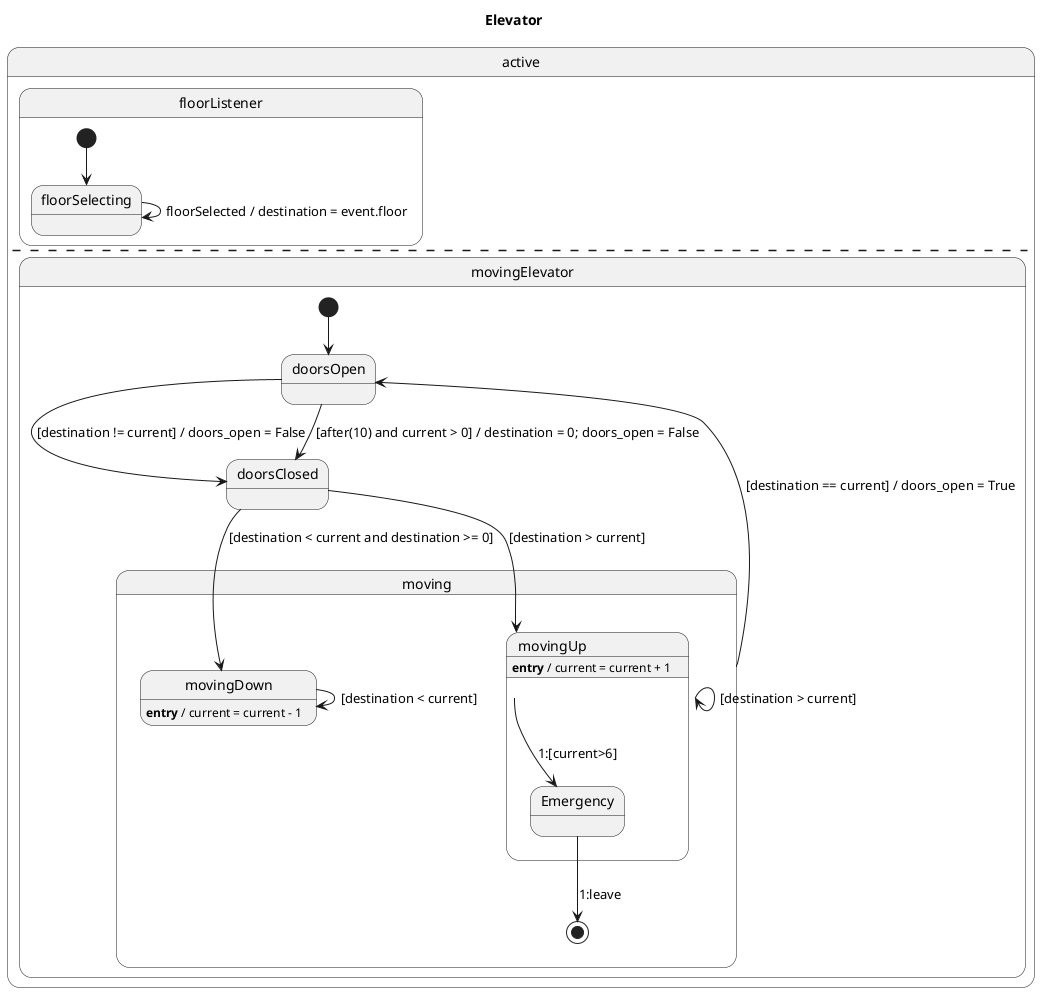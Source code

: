 @startuml
title Elevator
state "active" as active {
  state "floorListener" as floorListener {
    [*] --> floorSelecting
    state "floorSelecting" as floorSelecting {
      floorSelecting --> floorSelecting : floorSelected / destination = event.floor
    }
  }
  --
  state "movingElevator" as movingElevator {
    [*] --> doorsOpen
    state "moving" as moving {
      moving --> doorsOpen : [destination == current] / doors_open = True
      state "movingDown" as movingDown {
        movingDown : **entry** / current = current - 1
        movingDown --> movingDown : [destination < current]
      }
      state "movingUp" as movingUp {
        movingUp : **entry** / current = current + 1
        movingUp --> movingUp : [destination > current]
        movingUp --> Emergency : 1:[current>6]
      }
      state "Emergency" as Emergency {
      }
      Emergency --> [*] : 1:leave
    }
    state "doorsClosed" as doorsClosed {
      doorsClosed --> movingUp : [destination > current]
      doorsClosed --> movingDown : [destination < current and destination >= 0]
    }
    state "doorsOpen" as doorsOpen {
      doorsOpen --> doorsClosed : [destination != current] / doors_open = False
      doorsOpen --> doorsClosed : [after(10) and current > 0] / destination = 0; doors_open = False
    }
  }
}
@enduml